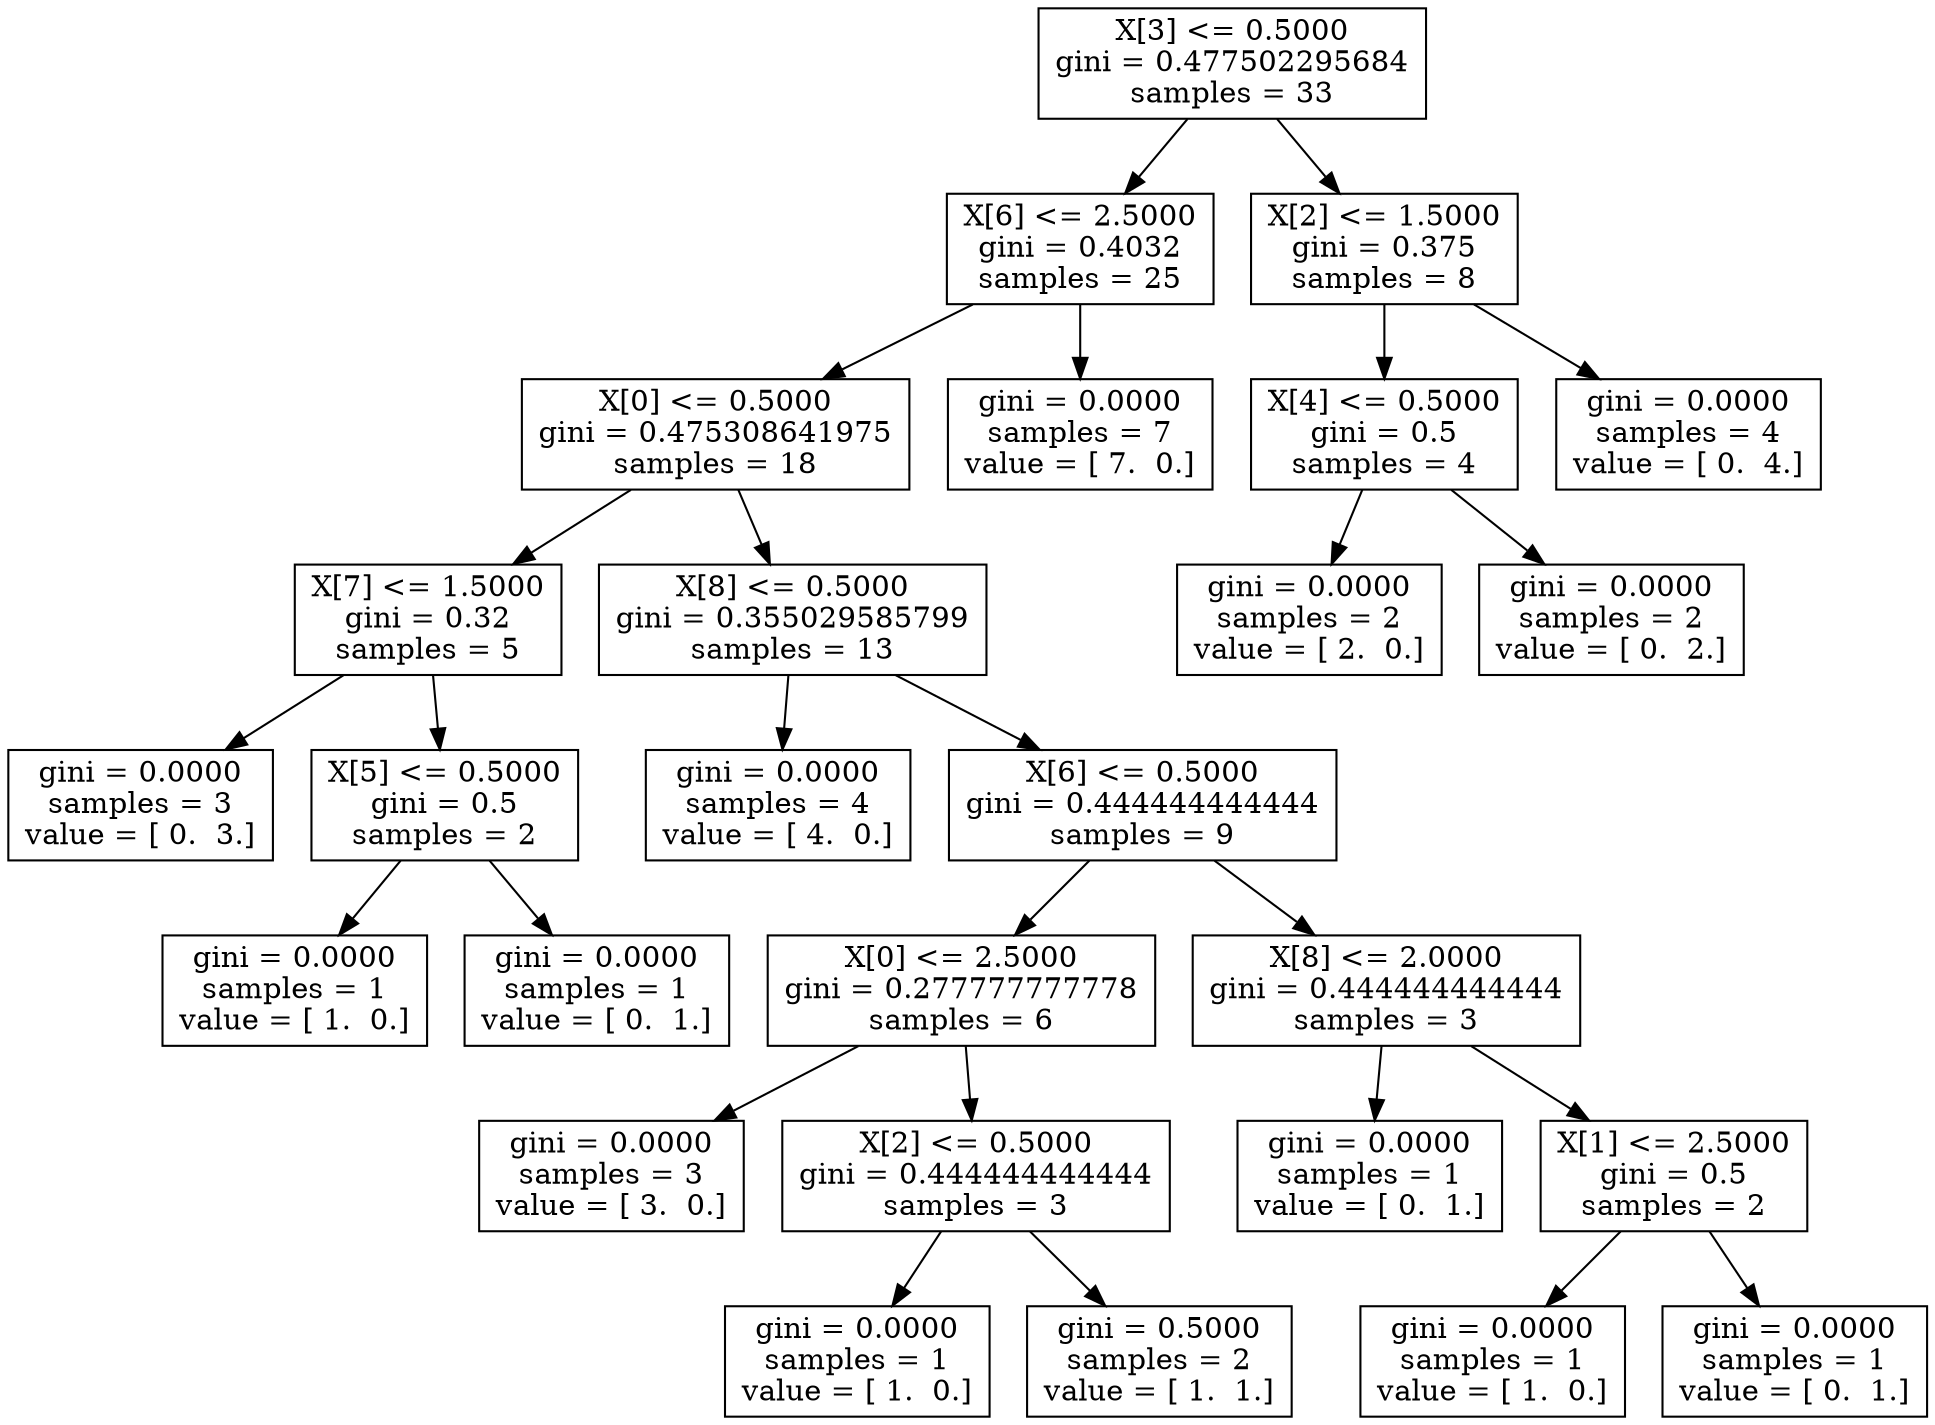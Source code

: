 digraph Tree {
0 [label="X[3] <= 0.5000\ngini = 0.477502295684\nsamples = 33", shape="box"] ;
1 [label="X[6] <= 2.5000\ngini = 0.4032\nsamples = 25", shape="box"] ;
0 -> 1 ;
2 [label="X[0] <= 0.5000\ngini = 0.475308641975\nsamples = 18", shape="box"] ;
1 -> 2 ;
3 [label="X[7] <= 1.5000\ngini = 0.32\nsamples = 5", shape="box"] ;
2 -> 3 ;
4 [label="gini = 0.0000\nsamples = 3\nvalue = [ 0.  3.]", shape="box"] ;
3 -> 4 ;
5 [label="X[5] <= 0.5000\ngini = 0.5\nsamples = 2", shape="box"] ;
3 -> 5 ;
6 [label="gini = 0.0000\nsamples = 1\nvalue = [ 1.  0.]", shape="box"] ;
5 -> 6 ;
7 [label="gini = 0.0000\nsamples = 1\nvalue = [ 0.  1.]", shape="box"] ;
5 -> 7 ;
8 [label="X[8] <= 0.5000\ngini = 0.355029585799\nsamples = 13", shape="box"] ;
2 -> 8 ;
9 [label="gini = 0.0000\nsamples = 4\nvalue = [ 4.  0.]", shape="box"] ;
8 -> 9 ;
10 [label="X[6] <= 0.5000\ngini = 0.444444444444\nsamples = 9", shape="box"] ;
8 -> 10 ;
11 [label="X[0] <= 2.5000\ngini = 0.277777777778\nsamples = 6", shape="box"] ;
10 -> 11 ;
12 [label="gini = 0.0000\nsamples = 3\nvalue = [ 3.  0.]", shape="box"] ;
11 -> 12 ;
13 [label="X[2] <= 0.5000\ngini = 0.444444444444\nsamples = 3", shape="box"] ;
11 -> 13 ;
14 [label="gini = 0.0000\nsamples = 1\nvalue = [ 1.  0.]", shape="box"] ;
13 -> 14 ;
15 [label="gini = 0.5000\nsamples = 2\nvalue = [ 1.  1.]", shape="box"] ;
13 -> 15 ;
16 [label="X[8] <= 2.0000\ngini = 0.444444444444\nsamples = 3", shape="box"] ;
10 -> 16 ;
17 [label="gini = 0.0000\nsamples = 1\nvalue = [ 0.  1.]", shape="box"] ;
16 -> 17 ;
18 [label="X[1] <= 2.5000\ngini = 0.5\nsamples = 2", shape="box"] ;
16 -> 18 ;
19 [label="gini = 0.0000\nsamples = 1\nvalue = [ 1.  0.]", shape="box"] ;
18 -> 19 ;
20 [label="gini = 0.0000\nsamples = 1\nvalue = [ 0.  1.]", shape="box"] ;
18 -> 20 ;
21 [label="gini = 0.0000\nsamples = 7\nvalue = [ 7.  0.]", shape="box"] ;
1 -> 21 ;
22 [label="X[2] <= 1.5000\ngini = 0.375\nsamples = 8", shape="box"] ;
0 -> 22 ;
23 [label="X[4] <= 0.5000\ngini = 0.5\nsamples = 4", shape="box"] ;
22 -> 23 ;
24 [label="gini = 0.0000\nsamples = 2\nvalue = [ 2.  0.]", shape="box"] ;
23 -> 24 ;
25 [label="gini = 0.0000\nsamples = 2\nvalue = [ 0.  2.]", shape="box"] ;
23 -> 25 ;
26 [label="gini = 0.0000\nsamples = 4\nvalue = [ 0.  4.]", shape="box"] ;
22 -> 26 ;
}